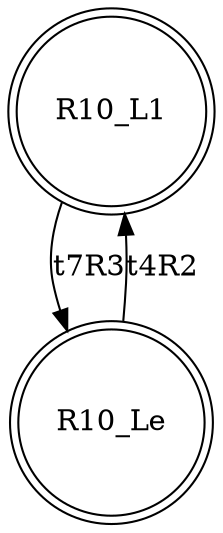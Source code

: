 digraph "SCdebug/1" {
node [shape=doublecircle]; R10_L1 ;
node [shape=doublecircle]; R10_Le ;
R10_L1 -> R10_Le [label=t7R3]
R10_Le -> R10_L1 [label=t4R2]
}